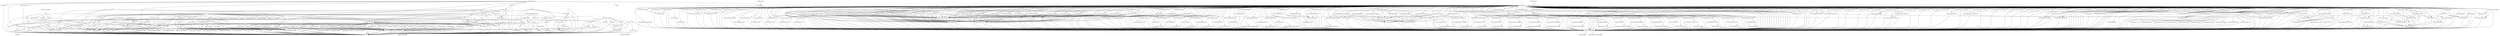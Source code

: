 digraph depends {
    node [shape=plaintext]
"alsa-utils-alsamixer" -> "libasound2";
"alsa-utils-alsamixer" -> "libc6";
"alsa-utils-alsamixer" -> "libformw5";
"alsa-utils-alsamixer" -> "libmenuw5";
"alsa-utils-alsamixer" -> "libncursesw5";
"alsa-utils-alsamixer" -> "libpanelw5";
"alsa-utils-alsamixer" -> "libtinfo5";
"angstrom-feed-configs" -> "opkg" [style=dotted];
"angstrom-packagegroup-boot" -> "angstrom-version";
"angstrom-packagegroup-boot" -> "packagegroup-boot";
"avahi-daemon" -> "base-files";
"avahi-daemon" -> "base-passwd";
"avahi-daemon" -> "libavahi-common3";
"avahi-daemon" -> "libavahi-core7";
"avahi-daemon" -> "libc6";
"avahi-daemon" -> "libcap2";
"avahi-daemon" -> "libdaemon0";
"avahi-daemon" -> "libdbus-1-3";
"avahi-daemon" -> "libexpat1";
"avahi-daemon" -> "libnss-mdns" [style=dotted];
"avahi-daemon" -> "shadow";
"avahi-utils" -> "libavahi-client3";
"avahi-utils" -> "libavahi-common3";
"avahi-utils" -> "libc6";
"bluez5" -> "libc6";
"bluez5" -> "libdbus-1-3";
"bluez5" -> "libglib-2.0-0";
"bluez5" -> "libreadline6";
"bluez5" -> "libudev1";
"busybox" -> "busybox-syslog" [style=dotted];
"busybox" -> "busybox-udhcpc" [style=dotted];
"busybox" -> "libc6";
"busybox" -> "update-alternatives-opkg";
"busybox-syslog" -> "update-alternatives-opkg";
"cpufreq-tweaks" -> "cpufrequtils";
"cpufrequtils" -> "libc6";
"dbus-1" -> "base-files";
"dbus-1" -> "base-passwd";
"dbus-1" -> "libc6";
"dbus-1" -> "libdbus-1-3";
"dbus-1" -> "libexpat1";
"dbus-1" -> "libsystemd0";
"dbus-1" -> "libx11-6";
"dbus-1" -> "shadow";
"e2fsprogs-e2fsck" -> "libblkid1";
"e2fsprogs-e2fsck" -> "libc6";
"e2fsprogs-e2fsck" -> "libcom-err2";
"e2fsprogs-e2fsck" -> "libe2p2";
"e2fsprogs-e2fsck" -> "libext2fs2";
"e2fsprogs-e2fsck" -> "libuuid1";
"fixmac" -> "ranpwd";
"htop" -> "libc6";
"htop" -> "libncursesw5";
"htop" -> "libtinfo5";
"htop" -> "ncurses-terminfo";
"iptables" -> "kernel-module-ip-tables" [style=dotted];
"iptables" -> "kernel-module-ipt-masquerade" [style=dotted];
"iptables" -> "kernel-module-iptable-filter" [style=dotted];
"iptables" -> "kernel-module-iptable-nat" [style=dotted];
"iptables" -> "kernel-module-nf-conntrack" [style=dotted];
"iptables" -> "kernel-module-nf-conntrack-ipv4" [style=dotted];
"iptables" -> "kernel-module-nf-defrag-ipv4" [style=dotted];
"iptables" -> "kernel-module-nf-nat" [style=dotted];
"iptables" -> "kernel-module-x-tables" [style=dotted];
"iptables" -> "libc6";
"iw" -> "libc6";
"iw" -> "libnl-3-200";
"iw" -> "libnl-3-genl";
"kbd" -> "libc6";
"kbd" -> "update-alternatives-opkg";
"kernel" -> "kernel-4.4.9-gba05e8fda2";
"kernel-4.4.9-gba05e8fda2" -> "kernel-devicetree";
"kernel-4.4.9-gba05e8fda2" -> "kernel-image-4.4.9-gba05e8fda2";
"kernel-module-8021q" -> "kernel-4.4.9-gba05e8fda2";
"kernel-module-ablk-helper" -> "kernel-4.4.9-gba05e8fda2";
"kernel-module-ablk-helper" -> "kernel-module-cryptd";
"kernel-module-act-csum" -> "kernel-4.4.9-gba05e8fda2";
"kernel-module-act-gact" -> "kernel-4.4.9-gba05e8fda2";
"kernel-module-act-mirred" -> "kernel-4.4.9-gba05e8fda2";
"kernel-module-act-nat" -> "kernel-4.4.9-gba05e8fda2";
"kernel-module-act-pedit" -> "kernel-4.4.9-gba05e8fda2";
"kernel-module-act-police" -> "kernel-4.4.9-gba05e8fda2";
"kernel-module-act-simple" -> "kernel-4.4.9-gba05e8fda2";
"kernel-module-act-skbedit" -> "kernel-4.4.9-gba05e8fda2";
"kernel-module-adv7180" -> "kernel-4.4.9-gba05e8fda2";
"kernel-module-adv7511" -> "kernel-4.4.9-gba05e8fda2";
"kernel-module-adxl34x" -> "kernel-4.4.9-gba05e8fda2";
"kernel-module-adxl34x-i2c" -> "kernel-4.4.9-gba05e8fda2";
"kernel-module-adxl34x-i2c" -> "kernel-module-adxl34x";
"kernel-module-adxl34x-spi" -> "kernel-4.4.9-gba05e8fda2";
"kernel-module-adxl34x-spi" -> "kernel-module-adxl34x";
"kernel-module-aes-arm" -> "kernel-4.4.9-gba05e8fda2";
"kernel-module-aes-arm-bs" -> "kernel-4.4.9-gba05e8fda2";
"kernel-module-aes-arm-bs" -> "kernel-module-ablk-helper";
"kernel-module-aes-arm-bs" -> "kernel-module-aes-arm";
"kernel-module-aes-arm-bs" -> "kernel-module-cryptd";
"kernel-module-aes-arm-ce" -> "kernel-4.4.9-gba05e8fda2";
"kernel-module-aes-arm-ce" -> "kernel-module-ablk-helper";
"kernel-module-aes-arm-ce" -> "kernel-module-cryptd";
"kernel-module-ah6" -> "kernel-4.4.9-gba05e8fda2";
"kernel-module-ah6" -> "kernel-module-xfrm-algo";
"kernel-module-ahci" -> "kernel-4.4.9-gba05e8fda2";
"kernel-module-ahci" -> "kernel-module-libahci";
"kernel-module-ahci" -> "kernel-module-libata";
"kernel-module-ahci-platform" -> "kernel-4.4.9-gba05e8fda2";
"kernel-module-ahci-platform" -> "kernel-module-libahci";
"kernel-module-ahci-platform" -> "kernel-module-libahci-platform";
"kernel-module-ahci-platform" -> "kernel-module-libata";
"kernel-module-am437x-vpfe" -> "kernel-4.4.9-gba05e8fda2";
"kernel-module-arc4" -> "kernel-4.4.9-gba05e8fda2";
"kernel-module-authenc" -> "kernel-4.4.9-gba05e8fda2";
"kernel-module-authencesn" -> "kernel-4.4.9-gba05e8fda2";
"kernel-module-authencesn" -> "kernel-module-authenc";
"kernel-module-axp20x-usb-power" -> "kernel-4.4.9-gba05e8fda2";
"kernel-module-bluetooth" -> "kernel-4.4.9-gba05e8fda2";
"kernel-module-brcmfmac" -> "kernel-4.4.9-gba05e8fda2";
"kernel-module-brcmfmac" -> "kernel-module-brcmutil";
"kernel-module-brcmfmac" -> "kernel-module-cfg80211";
"kernel-module-brcmutil" -> "kernel-4.4.9-gba05e8fda2";
"kernel-module-bridge" -> "kernel-4.4.9-gba05e8fda2";
"kernel-module-bridge" -> "kernel-module-llc";
"kernel-module-bridge" -> "kernel-module-stp";
"kernel-module-btmrvl" -> "kernel-4.4.9-gba05e8fda2";
"kernel-module-btmrvl" -> "kernel-module-bluetooth";
"kernel-module-btmrvl-sdio" -> "kernel-4.4.9-gba05e8fda2";
"kernel-module-btmrvl-sdio" -> "kernel-module-bluetooth";
"kernel-module-btmrvl-sdio" -> "kernel-module-btmrvl";
"kernel-module-c-can" -> "kernel-4.4.9-gba05e8fda2";
"kernel-module-c-can" -> "kernel-module-can-dev";
"kernel-module-c-can-platform" -> "kernel-4.4.9-gba05e8fda2";
"kernel-module-c-can-platform" -> "kernel-module-c-can";
"kernel-module-c-can-platform" -> "kernel-module-can-dev";
"kernel-module-cadence-quadspi" -> "kernel-4.4.9-gba05e8fda2";
"kernel-module-can" -> "kernel-4.4.9-gba05e8fda2";
"kernel-module-can-bcm" -> "kernel-4.4.9-gba05e8fda2";
"kernel-module-can-bcm" -> "kernel-module-can";
"kernel-module-can-dev" -> "kernel-4.4.9-gba05e8fda2";
"kernel-module-can-gw" -> "kernel-4.4.9-gba05e8fda2";
"kernel-module-can-gw" -> "kernel-module-can";
"kernel-module-can-raw" -> "kernel-4.4.9-gba05e8fda2";
"kernel-module-can-raw" -> "kernel-module-can";
"kernel-module-cbc" -> "kernel-4.4.9-gba05e8fda2";
"kernel-module-ccm" -> "kernel-4.4.9-gba05e8fda2";
"kernel-module-cfg80211" -> "kernel-4.4.9-gba05e8fda2";
"kernel-module-ci-hdrc" -> "kernel-4.4.9-gba05e8fda2";
"kernel-module-ci-hdrc-imx" -> "kernel-4.4.9-gba05e8fda2";
"kernel-module-ci-hdrc-imx" -> "kernel-module-ci-hdrc";
"kernel-module-ci-hdrc-imx" -> "kernel-module-usbmisc-imx";
"kernel-module-ci-hdrc-msm" -> "kernel-4.4.9-gba05e8fda2";
"kernel-module-ci-hdrc-msm" -> "kernel-module-ci-hdrc";
"kernel-module-ci-hdrc-pci" -> "kernel-4.4.9-gba05e8fda2";
"kernel-module-ci-hdrc-pci" -> "kernel-module-ci-hdrc";
"kernel-module-ci-hdrc-usb2" -> "kernel-4.4.9-gba05e8fda2";
"kernel-module-ci-hdrc-usb2" -> "kernel-module-ci-hdrc";
"kernel-module-ci-hdrc-zevio" -> "kernel-4.4.9-gba05e8fda2";
"kernel-module-ci-hdrc-zevio" -> "kernel-module-ci-hdrc";
"kernel-module-clk-max77802" -> "kernel-4.4.9-gba05e8fda2";
"kernel-module-clk-s2mps11" -> "kernel-4.4.9-gba05e8fda2";
"kernel-module-cls-basic" -> "kernel-4.4.9-gba05e8fda2";
"kernel-module-cls-flow" -> "kernel-4.4.9-gba05e8fda2";
"kernel-module-cls-fw" -> "kernel-4.4.9-gba05e8fda2";
"kernel-module-cls-route" -> "kernel-4.4.9-gba05e8fda2";
"kernel-module-cls-rsvp" -> "kernel-4.4.9-gba05e8fda2";
"kernel-module-cls-rsvp6" -> "kernel-4.4.9-gba05e8fda2";
"kernel-module-cls-tcindex" -> "kernel-4.4.9-gba05e8fda2";
"kernel-module-cls-u32" -> "kernel-4.4.9-gba05e8fda2";
"kernel-module-cmac" -> "kernel-4.4.9-gba05e8fda2";
"kernel-module-configfs" -> "kernel-4.4.9-gba05e8fda2";
"kernel-module-crc-ccitt" -> "kernel-4.4.9-gba05e8fda2";
"kernel-module-crc-itu-t" -> "kernel-4.4.9-gba05e8fda2";
"kernel-module-cros-ec-devs" -> "kernel-4.4.9-gba05e8fda2";
"kernel-module-cros-ec-i2c" -> "kernel-4.4.9-gba05e8fda2";
"kernel-module-cryptd" -> "kernel-4.4.9-gba05e8fda2";
"kernel-module-ctr" -> "kernel-4.4.9-gba05e8fda2";
"kernel-module-cyapatp" -> "kernel-4.4.9-gba05e8fda2";
"kernel-module-cyapatp" -> "kernel-module-crc-itu-t";
"kernel-module-davinci-wdt" -> "kernel-4.4.9-gba05e8fda2";
"kernel-module-des-generic" -> "kernel-4.4.9-gba05e8fda2";
"kernel-module-drbg" -> "kernel-4.4.9-gba05e8fda2";
"kernel-module-dwc2" -> "kernel-4.4.9-gba05e8fda2";
"kernel-module-dwc2" -> "kernel-module-udc-core";
"kernel-module-e1000" -> "kernel-4.4.9-gba05e8fda2";
"kernel-module-e1000e" -> "kernel-4.4.9-gba05e8fda2";
"kernel-module-ecb" -> "kernel-4.4.9-gba05e8fda2";
"kernel-module-echainiv" -> "kernel-4.4.9-gba05e8fda2";
"kernel-module-edt-ft5x06" -> "kernel-4.4.9-gba05e8fda2";
"kernel-module-em-cmp" -> "kernel-4.4.9-gba05e8fda2";
"kernel-module-em-meta" -> "kernel-4.4.9-gba05e8fda2";
"kernel-module-em-nbyte" -> "kernel-4.4.9-gba05e8fda2";
"kernel-module-em-text" -> "kernel-4.4.9-gba05e8fda2";
"kernel-module-em-u32" -> "kernel-4.4.9-gba05e8fda2";
"kernel-module-esp4" -> "kernel-4.4.9-gba05e8fda2";
"kernel-module-esp4" -> "kernel-module-xfrm-algo";
"kernel-module-esp6" -> "kernel-4.4.9-gba05e8fda2";
"kernel-module-esp6" -> "kernel-module-xfrm-algo";
"kernel-module-exynosdrm" -> "kernel-4.4.9-gba05e8fda2";
"kernel-module-g-acm-ms" -> "kernel-4.4.9-gba05e8fda2";
"kernel-module-g-acm-ms" -> "kernel-module-configfs";
"kernel-module-g-acm-ms" -> "kernel-module-libcomposite";
"kernel-module-g-acm-ms" -> "kernel-module-udc-core";
"kernel-module-g-acm-ms" -> "kernel-module-usb-f-mass-storage";
"kernel-module-g-audio" -> "kernel-4.4.9-gba05e8fda2";
"kernel-module-g-audio" -> "kernel-module-configfs";
"kernel-module-g-audio" -> "kernel-module-libcomposite";
"kernel-module-g-audio" -> "kernel-module-udc-core";
"kernel-module-g-cdc" -> "kernel-4.4.9-gba05e8fda2";
"kernel-module-g-cdc" -> "kernel-module-configfs";
"kernel-module-g-cdc" -> "kernel-module-libcomposite";
"kernel-module-g-cdc" -> "kernel-module-u-ether";
"kernel-module-g-cdc" -> "kernel-module-udc-core";
"kernel-module-g-dbgp" -> "kernel-4.4.9-gba05e8fda2";
"kernel-module-g-dbgp" -> "kernel-module-configfs";
"kernel-module-g-dbgp" -> "kernel-module-libcomposite";
"kernel-module-g-dbgp" -> "kernel-module-u-serial";
"kernel-module-g-dbgp" -> "kernel-module-udc-core";
"kernel-module-g-ether" -> "kernel-4.4.9-gba05e8fda2";
"kernel-module-g-ether" -> "kernel-module-configfs";
"kernel-module-g-ether" -> "kernel-module-libcomposite";
"kernel-module-g-ether" -> "kernel-module-u-ether";
"kernel-module-g-ether" -> "kernel-module-udc-core";
"kernel-module-g-ether" -> "kernel-module-usb-f-rndis";
"kernel-module-g-ffs" -> "kernel-4.4.9-gba05e8fda2";
"kernel-module-g-ffs" -> "kernel-module-configfs";
"kernel-module-g-ffs" -> "kernel-module-libcomposite";
"kernel-module-g-ffs" -> "kernel-module-u-ether";
"kernel-module-g-ffs" -> "kernel-module-udc-core";
"kernel-module-g-ffs" -> "kernel-module-usb-f-fs";
"kernel-module-g-ffs" -> "kernel-module-usb-f-rndis";
"kernel-module-g-hid" -> "kernel-4.4.9-gba05e8fda2";
"kernel-module-g-hid" -> "kernel-module-configfs";
"kernel-module-g-hid" -> "kernel-module-libcomposite";
"kernel-module-g-hid" -> "kernel-module-udc-core";
"kernel-module-g-mass-storage" -> "kernel-4.4.9-gba05e8fda2";
"kernel-module-g-mass-storage" -> "kernel-module-configfs";
"kernel-module-g-mass-storage" -> "kernel-module-libcomposite";
"kernel-module-g-mass-storage" -> "kernel-module-udc-core";
"kernel-module-g-mass-storage" -> "kernel-module-usb-f-mass-storage";
"kernel-module-g-midi" -> "kernel-4.4.9-gba05e8fda2";
"kernel-module-g-midi" -> "kernel-module-configfs";
"kernel-module-g-midi" -> "kernel-module-libcomposite";
"kernel-module-g-midi" -> "kernel-module-udc-core";
"kernel-module-g-multi" -> "kernel-4.4.9-gba05e8fda2";
"kernel-module-g-multi" -> "kernel-module-configfs";
"kernel-module-g-multi" -> "kernel-module-libcomposite";
"kernel-module-g-multi" -> "kernel-module-u-ether";
"kernel-module-g-multi" -> "kernel-module-udc-core";
"kernel-module-g-multi" -> "kernel-module-usb-f-mass-storage";
"kernel-module-g-multi" -> "kernel-module-usb-f-rndis";
"kernel-module-g-ncm" -> "kernel-4.4.9-gba05e8fda2";
"kernel-module-g-ncm" -> "kernel-module-configfs";
"kernel-module-g-ncm" -> "kernel-module-libcomposite";
"kernel-module-g-ncm" -> "kernel-module-u-ether";
"kernel-module-g-ncm" -> "kernel-module-udc-core";
"kernel-module-g-printer" -> "kernel-4.4.9-gba05e8fda2";
"kernel-module-g-printer" -> "kernel-module-configfs";
"kernel-module-g-printer" -> "kernel-module-libcomposite";
"kernel-module-g-printer" -> "kernel-module-udc-core";
"kernel-module-g-serial" -> "kernel-4.4.9-gba05e8fda2";
"kernel-module-g-serial" -> "kernel-module-configfs";
"kernel-module-g-serial" -> "kernel-module-libcomposite";
"kernel-module-g-serial" -> "kernel-module-udc-core";
"kernel-module-g-webcam" -> "kernel-4.4.9-gba05e8fda2";
"kernel-module-g-webcam" -> "kernel-module-configfs";
"kernel-module-g-webcam" -> "kernel-module-libcomposite";
"kernel-module-g-webcam" -> "kernel-module-udc-core";
"kernel-module-g-webcam" -> "kernel-module-usb-f-uvc";
"kernel-module-g-webcam" -> "kernel-module-videobuf2-vmalloc";
"kernel-module-g-zero" -> "kernel-4.4.9-gba05e8fda2";
"kernel-module-g-zero" -> "kernel-module-configfs";
"kernel-module-g-zero" -> "kernel-module-libcomposite";
"kernel-module-g-zero" -> "kernel-module-udc-core";
"kernel-module-gadgetfs" -> "kernel-4.4.9-gba05e8fda2";
"kernel-module-gadgetfs" -> "kernel-module-udc-core";
"kernel-module-gcm" -> "kernel-4.4.9-gba05e8fda2";
"kernel-module-gf128mul" -> "kernel-4.4.9-gba05e8fda2";
"kernel-module-ghash-arm-ce" -> "kernel-4.4.9-gba05e8fda2";
"kernel-module-ghash-arm-ce" -> "kernel-module-cryptd";
"kernel-module-ghash-generic" -> "kernel-4.4.9-gba05e8fda2";
"kernel-module-ghash-generic" -> "kernel-module-gf128mul";
"kernel-module-governor-simpleondemand" -> "kernel-4.4.9-gba05e8fda2";
"kernel-module-gpio-pca953x" -> "kernel-4.4.9-gba05e8fda2";
"kernel-module-gpio-pisosr" -> "kernel-4.4.9-gba05e8fda2";
"kernel-module-gpio-tpic2810" -> "kernel-4.4.9-gba05e8fda2";
"kernel-module-gspca-main" -> "kernel-4.4.9-gba05e8fda2";
"kernel-module-hmac" -> "kernel-4.4.9-gba05e8fda2";
"kernel-module-i2c-arb-gpio-challenge" -> "kernel-4.4.9-gba05e8fda2";
"kernel-module-i2c-cros-ec-tunnel" -> "kernel-4.4.9-gba05e8fda2";
"kernel-module-i2c-gpio" -> "kernel-4.4.9-gba05e8fda2";
"kernel-module-ip6-tunnel" -> "kernel-4.4.9-gba05e8fda2";
"kernel-module-ip6-tunnel" -> "kernel-module-tunnel6";
"kernel-module-ipcomp6" -> "kernel-4.4.9-gba05e8fda2";
"kernel-module-ipcomp6" -> "kernel-module-tunnel6";
"kernel-module-ipcomp6" -> "kernel-module-xfrm-algo";
"kernel-module-ipcomp6" -> "kernel-module-xfrm-ipcomp";
"kernel-module-ipcomp6" -> "kernel-module-xfrm6-tunnel";
"kernel-module-iwldvm" -> "kernel-4.4.9-gba05e8fda2";
"kernel-module-iwldvm" -> "kernel-module-cfg80211";
"kernel-module-iwldvm" -> "kernel-module-iwlwifi";
"kernel-module-iwldvm" -> "kernel-module-mac80211";
"kernel-module-iwlwifi" -> "kernel-4.4.9-gba05e8fda2";
"kernel-module-iwlwifi" -> "kernel-module-cfg80211";
"kernel-module-jitterentropy-rng" -> "kernel-4.4.9-gba05e8fda2";
"kernel-module-keystone-dsp-mem" -> "kernel-4.4.9-gba05e8fda2";
"kernel-module-keystone-remoteproc" -> "kernel-4.4.9-gba05e8fda2";
"kernel-module-keystone-remoteproc" -> "kernel-module-remoteproc";
"kernel-module-keystone-remoteproc" -> "kernel-module-uio";
"kernel-module-keystone-remoteproc" -> "kernel-module-virtio";
"kernel-module-keystone-remoteproc" -> "kernel-module-virtio-ring";
"kernel-module-lcd" -> "kernel-4.4.9-gba05e8fda2";
"kernel-module-libahci" -> "kernel-4.4.9-gba05e8fda2";
"kernel-module-libahci" -> "kernel-module-libata";
"kernel-module-libahci-platform" -> "kernel-4.4.9-gba05e8fda2";
"kernel-module-libahci-platform" -> "kernel-module-libahci";
"kernel-module-libahci-platform" -> "kernel-module-libata";
"kernel-module-libata" -> "kernel-4.4.9-gba05e8fda2";
"kernel-module-libcomposite" -> "kernel-4.4.9-gba05e8fda2";
"kernel-module-libcomposite" -> "kernel-module-configfs";
"kernel-module-libcomposite" -> "kernel-module-udc-core";
"kernel-module-libcrc32c" -> "kernel-4.4.9-gba05e8fda2";
"kernel-module-llc" -> "kernel-4.4.9-gba05e8fda2";
"kernel-module-mac80211" -> "kernel-4.4.9-gba05e8fda2";
"kernel-module-mac80211" -> "kernel-module-cfg80211";
"kernel-module-max14577" -> "kernel-4.4.9-gba05e8fda2";
"kernel-module-max14577-charger" -> "kernel-4.4.9-gba05e8fda2";
"kernel-module-max17040-battery" -> "kernel-4.4.9-gba05e8fda2";
"kernel-module-max17042-battery" -> "kernel-4.4.9-gba05e8fda2";
"kernel-module-max77693" -> "kernel-4.4.9-gba05e8fda2";
"kernel-module-max77693-charger" -> "kernel-4.4.9-gba05e8fda2";
"kernel-module-max77802" -> "kernel-4.4.9-gba05e8fda2";
"kernel-module-mcp251x" -> "kernel-4.4.9-gba05e8fda2";
"kernel-module-mcp251x" -> "kernel-module-can-dev";
"kernel-module-md5" -> "kernel-4.4.9-gba05e8fda2";
"kernel-module-mip6" -> "kernel-4.4.9-gba05e8fda2";
"kernel-module-ml86v7667" -> "kernel-4.4.9-gba05e8fda2";
"kernel-module-mt9t11x" -> "kernel-4.4.9-gba05e8fda2";
"kernel-module-mtd-nandbiterrs" -> "kernel-4.4.9-gba05e8fda2";
"kernel-module-mtd-nandecctest" -> "kernel-4.4.9-gba05e8fda2";
"kernel-module-mtd-oobtest" -> "kernel-4.4.9-gba05e8fda2";
"kernel-module-mtd-pagetest" -> "kernel-4.4.9-gba05e8fda2";
"kernel-module-mtd-readtest" -> "kernel-4.4.9-gba05e8fda2";
"kernel-module-mtd-speedtest" -> "kernel-4.4.9-gba05e8fda2";
"kernel-module-mtd-stresstest" -> "kernel-4.4.9-gba05e8fda2";
"kernel-module-mtd-subpagetest" -> "kernel-4.4.9-gba05e8fda2";
"kernel-module-mtd-torturetest" -> "kernel-4.4.9-gba05e8fda2";
"kernel-module-mwifiex" -> "kernel-4.4.9-gba05e8fda2";
"kernel-module-mwifiex" -> "kernel-module-cfg80211";
"kernel-module-mwifiex-sdio" -> "kernel-4.4.9-gba05e8fda2";
"kernel-module-mwifiex-sdio" -> "kernel-module-cfg80211";
"kernel-module-mwifiex-sdio" -> "kernel-module-mwifiex";
"kernel-module-nouveau" -> "kernel-4.4.9-gba05e8fda2";
"kernel-module-nouveau" -> "kernel-module-ttm";
"kernel-module-ntc-thermistor" -> "kernel-4.4.9-gba05e8fda2";
"kernel-module-nxp-ptn3460" -> "kernel-4.4.9-gba05e8fda2";
"kernel-module-omap-aes-driver" -> "kernel-4.4.9-gba05e8fda2";
"kernel-module-omap-des" -> "kernel-4.4.9-gba05e8fda2";
"kernel-module-omap-remoteproc" -> "kernel-4.4.9-gba05e8fda2";
"kernel-module-omap-remoteproc" -> "kernel-module-remoteproc";
"kernel-module-omap-remoteproc" -> "kernel-module-virtio";
"kernel-module-omap-remoteproc" -> "kernel-module-virtio-ring";
"kernel-module-omap-rng" -> "kernel-4.4.9-gba05e8fda2";
"kernel-module-omap-rng" -> "kernel-module-rng-core";
"kernel-module-omap-sham" -> "kernel-4.4.9-gba05e8fda2";
"kernel-module-omap3-rom-rng" -> "kernel-4.4.9-gba05e8fda2";
"kernel-module-omap3-rom-rng" -> "kernel-module-rng-core";
"kernel-module-ov1063x" -> "kernel-4.4.9-gba05e8fda2";
"kernel-module-ov2659" -> "kernel-4.4.9-gba05e8fda2";
"kernel-module-ov490" -> "kernel-4.4.9-gba05e8fda2";
"kernel-module-p8022" -> "kernel-4.4.9-gba05e8fda2";
"kernel-module-p8022" -> "kernel-module-llc";
"kernel-module-panel-samsung-s6e8aa0" -> "kernel-4.4.9-gba05e8fda2";
"kernel-module-parade-ps8622" -> "kernel-4.4.9-gba05e8fda2";
"kernel-module-phy-exynos-usb2" -> "kernel-4.4.9-gba05e8fda2";
"kernel-module-platform-lcd" -> "kernel-4.4.9-gba05e8fda2";
"kernel-module-platform-lcd" -> "kernel-module-lcd";
"kernel-module-pru-rproc" -> "kernel-4.4.9-gba05e8fda2";
"kernel-module-pru-rproc" -> "kernel-module-pruss";
"kernel-module-pru-rproc" -> "kernel-module-remoteproc";
"kernel-module-pru-rproc" -> "kernel-module-virtio";
"kernel-module-pru-rproc" -> "kernel-module-virtio-ring";
"kernel-module-pruss" -> "kernel-4.4.9-gba05e8fda2";
"kernel-module-pruss" -> "kernel-module-remoteproc";
"kernel-module-pruss" -> "kernel-module-virtio";
"kernel-module-pruss" -> "kernel-module-virtio-ring";
"kernel-module-pruss-intc" -> "kernel-4.4.9-gba05e8fda2";
"kernel-module-psnap" -> "kernel-4.4.9-gba05e8fda2";
"kernel-module-psnap" -> "kernel-module-llc";
"kernel-module-pwm-regulator" -> "kernel-4.4.9-gba05e8fda2";
"kernel-module-pwm-tiecap" -> "kernel-4.4.9-gba05e8fda2";
"kernel-module-pwm-tiehrpwm" -> "kernel-4.4.9-gba05e8fda2";
"kernel-module-qt1070" -> "kernel-4.4.9-gba05e8fda2";
"kernel-module-r8152" -> "kernel-4.4.9-gba05e8fda2";
"kernel-module-r8a66597-hcd" -> "kernel-4.4.9-gba05e8fda2";
"kernel-module-remoteproc" -> "kernel-4.4.9-gba05e8fda2";
"kernel-module-remoteproc" -> "kernel-module-virtio";
"kernel-module-remoteproc" -> "kernel-module-virtio-ring";
"kernel-module-rng-core" -> "kernel-4.4.9-gba05e8fda2";
"kernel-module-rpmsg-proto" -> "kernel-4.4.9-gba05e8fda2";
"kernel-module-rpmsg-proto" -> "kernel-module-remoteproc";
"kernel-module-rpmsg-proto" -> "kernel-module-virtio";
"kernel-module-rpmsg-proto" -> "kernel-module-virtio-ring";
"kernel-module-rpmsg-proto" -> "kernel-module-virtio-rpmsg-bus";
"kernel-module-rpmsg-pru" -> "kernel-4.4.9-gba05e8fda2";
"kernel-module-rpmsg-pru" -> "kernel-module-virtio";
"kernel-module-rpmsg-pru" -> "kernel-module-virtio-ring";
"kernel-module-rpmsg-pru" -> "kernel-module-virtio-rpmsg-bus";
"kernel-module-rpmsg-rpc" -> "kernel-4.4.9-gba05e8fda2";
"kernel-module-rpmsg-rpc" -> "kernel-module-remoteproc";
"kernel-module-rpmsg-rpc" -> "kernel-module-virtio";
"kernel-module-rpmsg-rpc" -> "kernel-module-virtio-ring";
"kernel-module-rpmsg-rpc" -> "kernel-module-virtio-rpmsg-bus";
"kernel-module-rt2800lib" -> "kernel-4.4.9-gba05e8fda2";
"kernel-module-rt2800lib" -> "kernel-module-cfg80211";
"kernel-module-rt2800lib" -> "kernel-module-crc-ccitt";
"kernel-module-rt2800lib" -> "kernel-module-mac80211";
"kernel-module-rt2800lib" -> "kernel-module-rt2x00lib";
"kernel-module-rt2800usb" -> "kernel-4.4.9-gba05e8fda2";
"kernel-module-rt2800usb" -> "kernel-module-cfg80211";
"kernel-module-rt2800usb" -> "kernel-module-crc-ccitt";
"kernel-module-rt2800usb" -> "kernel-module-mac80211";
"kernel-module-rt2800usb" -> "kernel-module-rt2800lib";
"kernel-module-rt2800usb" -> "kernel-module-rt2x00lib";
"kernel-module-rt2800usb" -> "kernel-module-rt2x00usb";
"kernel-module-rt2x00lib" -> "kernel-4.4.9-gba05e8fda2";
"kernel-module-rt2x00lib" -> "kernel-module-cfg80211";
"kernel-module-rt2x00lib" -> "kernel-module-mac80211";
"kernel-module-rt2x00usb" -> "kernel-4.4.9-gba05e8fda2";
"kernel-module-rt2x00usb" -> "kernel-module-cfg80211";
"kernel-module-rt2x00usb" -> "kernel-module-mac80211";
"kernel-module-rt2x00usb" -> "kernel-module-rt2x00lib";
"kernel-module-rtc-hym8563" -> "kernel-4.4.9-gba05e8fda2";
"kernel-module-rtc-max77802" -> "kernel-4.4.9-gba05e8fda2";
"kernel-module-rtc-rk808" -> "kernel-4.4.9-gba05e8fda2";
"kernel-module-rtc-rs5c372" -> "kernel-4.4.9-gba05e8fda2";
"kernel-module-rtc-rx8581" -> "kernel-4.4.9-gba05e8fda2";
"kernel-module-rtc-s35390a" -> "kernel-4.4.9-gba05e8fda2";
"kernel-module-rtc-s5m" -> "kernel-4.4.9-gba05e8fda2";
"kernel-module-sata-mv" -> "kernel-4.4.9-gba05e8fda2";
"kernel-module-sata-mv" -> "kernel-module-libata";
"kernel-module-sch-cbq" -> "kernel-4.4.9-gba05e8fda2";
"kernel-module-sch-choke" -> "kernel-4.4.9-gba05e8fda2";
"kernel-module-sch-codel" -> "kernel-4.4.9-gba05e8fda2";
"kernel-module-sch-drr" -> "kernel-4.4.9-gba05e8fda2";
"kernel-module-sch-dsmark" -> "kernel-4.4.9-gba05e8fda2";
"kernel-module-sch-fq-codel" -> "kernel-4.4.9-gba05e8fda2";
"kernel-module-sch-gred" -> "kernel-4.4.9-gba05e8fda2";
"kernel-module-sch-hfsc" -> "kernel-4.4.9-gba05e8fda2";
"kernel-module-sch-htb" -> "kernel-4.4.9-gba05e8fda2";
"kernel-module-sch-ingress" -> "kernel-4.4.9-gba05e8fda2";
"kernel-module-sch-mqprio" -> "kernel-4.4.9-gba05e8fda2";
"kernel-module-sch-multiq" -> "kernel-4.4.9-gba05e8fda2";
"kernel-module-sch-netem" -> "kernel-4.4.9-gba05e8fda2";
"kernel-module-sch-prio" -> "kernel-4.4.9-gba05e8fda2";
"kernel-module-sch-qfq" -> "kernel-4.4.9-gba05e8fda2";
"kernel-module-sch-red" -> "kernel-4.4.9-gba05e8fda2";
"kernel-module-sch-sfb" -> "kernel-4.4.9-gba05e8fda2";
"kernel-module-sch-sfq" -> "kernel-4.4.9-gba05e8fda2";
"kernel-module-sch-tbf" -> "kernel-4.4.9-gba05e8fda2";
"kernel-module-sch-teql" -> "kernel-4.4.9-gba05e8fda2";
"kernel-module-sctp" -> "kernel-4.4.9-gba05e8fda2";
"kernel-module-sctp" -> "kernel-module-libcrc32c";
"kernel-module-seqiv" -> "kernel-4.4.9-gba05e8fda2";
"kernel-module-sha1-arm" -> "kernel-4.4.9-gba05e8fda2";
"kernel-module-sha1-arm-ce" -> "kernel-4.4.9-gba05e8fda2";
"kernel-module-sha1-arm-ce" -> "kernel-module-sha1-arm";
"kernel-module-sha1-arm-neon" -> "kernel-4.4.9-gba05e8fda2";
"kernel-module-sha1-arm-neon" -> "kernel-module-sha1-arm";
"kernel-module-sha1-generic" -> "kernel-4.4.9-gba05e8fda2";
"kernel-module-sha2-arm-ce" -> "kernel-4.4.9-gba05e8fda2";
"kernel-module-sha2-arm-ce" -> "kernel-module-sha256-arm";
"kernel-module-sha256-arm" -> "kernel-4.4.9-gba05e8fda2";
"kernel-module-sha256-generic" -> "kernel-4.4.9-gba05e8fda2";
"kernel-module-sha512-arm" -> "kernel-4.4.9-gba05e8fda2";
"kernel-module-sha512-generic" -> "kernel-4.4.9-gba05e8fda2";
"kernel-module-skge" -> "kernel-4.4.9-gba05e8fda2";
"kernel-module-snd-hwdep" -> "kernel-4.4.9-gba05e8fda2";
"kernel-module-snd-rawmidi" -> "kernel-4.4.9-gba05e8fda2";
"kernel-module-snd-soc-ak4642" -> "kernel-4.4.9-gba05e8fda2";
"kernel-module-snd-soc-evm" -> "kernel-4.4.9-gba05e8fda2";
"kernel-module-snd-soc-omap-hdmi-audio" -> "kernel-4.4.9-gba05e8fda2";
"kernel-module-snd-soc-simple-card" -> "kernel-4.4.9-gba05e8fda2";
"kernel-module-snd-soc-tlv320aic23" -> "kernel-4.4.9-gba05e8fda2";
"kernel-module-snd-soc-tlv320aic23-i2c" -> "kernel-4.4.9-gba05e8fda2";
"kernel-module-snd-soc-tlv320aic23-i2c" -> "kernel-module-snd-soc-tlv320aic23";
"kernel-module-snd-soc-tlv320aic31xx" -> "kernel-4.4.9-gba05e8fda2";
"kernel-module-snd-soc-tlv320aic3x" -> "kernel-4.4.9-gba05e8fda2";
"kernel-module-snd-soc-wm8753" -> "kernel-4.4.9-gba05e8fda2";
"kernel-module-snd-soc-wm8903" -> "kernel-4.4.9-gba05e8fda2";
"kernel-module-snd-soc-wm8978" -> "kernel-4.4.9-gba05e8fda2";
"kernel-module-snd-usb-audio" -> "kernel-4.4.9-gba05e8fda2";
"kernel-module-snd-usb-audio" -> "kernel-module-snd-hwdep";
"kernel-module-snd-usb-audio" -> "kernel-module-snd-rawmidi";
"kernel-module-snd-usb-audio" -> "kernel-module-snd-usbmidi-lib";
"kernel-module-snd-usbmidi-lib" -> "kernel-4.4.9-gba05e8fda2";
"kernel-module-snd-usbmidi-lib" -> "kernel-module-snd-rawmidi";
"kernel-module-soc-camera" -> "kernel-4.4.9-gba05e8fda2";
"kernel-module-soc-camera" -> "kernel-module-soc-mediabus";
"kernel-module-soc-camera" -> "kernel-module-videobuf-core";
"kernel-module-soc-camera-platform" -> "kernel-4.4.9-gba05e8fda2";
"kernel-module-soc-camera-platform" -> "kernel-module-soc-camera";
"kernel-module-soc-camera-platform" -> "kernel-module-soc-mediabus";
"kernel-module-soc-camera-platform" -> "kernel-module-videobuf-core";
"kernel-module-soc-mediabus" -> "kernel-4.4.9-gba05e8fda2";
"kernel-module-spi-rockchip" -> "kernel-4.4.9-gba05e8fda2";
"kernel-module-st1232" -> "kernel-4.4.9-gba05e8fda2";
"kernel-module-stp" -> "kernel-4.4.9-gba05e8fda2";
"kernel-module-stp" -> "kernel-module-llc";
"kernel-module-tg3" -> "kernel-4.4.9-gba05e8fda2";
"kernel-module-ti-cal" -> "kernel-4.4.9-gba05e8fda2";
"kernel-module-ti-emif-sram" -> "kernel-4.4.9-gba05e8fda2";
"kernel-module-ti-sc" -> "kernel-4.4.9-gba05e8fda2";
"kernel-module-ti-vip" -> "kernel-4.4.9-gba05e8fda2";
"kernel-module-ti-vip" -> "kernel-module-ti-sc";
"kernel-module-ti-vip" -> "kernel-module-ti-vpdma";
"kernel-module-ti-vpdma" -> "kernel-4.4.9-gba05e8fda2";
"kernel-module-ti-vpe" -> "kernel-4.4.9-gba05e8fda2";
"kernel-module-ti-vpe" -> "kernel-module-ti-sc";
"kernel-module-ti-vpe" -> "kernel-module-ti-vpdma";
"kernel-module-ts-bm" -> "kernel-4.4.9-gba05e8fda2";
"kernel-module-ts-fsm" -> "kernel-4.4.9-gba05e8fda2";
"kernel-module-ts-kmp" -> "kernel-4.4.9-gba05e8fda2";
"kernel-module-ttm" -> "kernel-4.4.9-gba05e8fda2";
"kernel-module-tunnel6" -> "kernel-4.4.9-gba05e8fda2";
"kernel-module-u-ether" -> "kernel-4.4.9-gba05e8fda2";
"kernel-module-u-serial" -> "kernel-4.4.9-gba05e8fda2";
"kernel-module-udc-core" -> "kernel-4.4.9-gba05e8fda2";
"kernel-module-uio" -> "kernel-4.4.9-gba05e8fda2";
"kernel-module-usb-f-acm" -> "kernel-4.4.9-gba05e8fda2";
"kernel-module-usb-f-acm" -> "kernel-module-configfs";
"kernel-module-usb-f-acm" -> "kernel-module-libcomposite";
"kernel-module-usb-f-acm" -> "kernel-module-u-serial";
"kernel-module-usb-f-acm" -> "kernel-module-udc-core";
"kernel-module-usb-f-ecm" -> "kernel-4.4.9-gba05e8fda2";
"kernel-module-usb-f-ecm" -> "kernel-module-configfs";
"kernel-module-usb-f-ecm" -> "kernel-module-libcomposite";
"kernel-module-usb-f-ecm" -> "kernel-module-u-ether";
"kernel-module-usb-f-ecm" -> "kernel-module-udc-core";
"kernel-module-usb-f-ecm-subset" -> "kernel-4.4.9-gba05e8fda2";
"kernel-module-usb-f-ecm-subset" -> "kernel-module-configfs";
"kernel-module-usb-f-ecm-subset" -> "kernel-module-libcomposite";
"kernel-module-usb-f-ecm-subset" -> "kernel-module-u-ether";
"kernel-module-usb-f-ecm-subset" -> "kernel-module-udc-core";
"kernel-module-usb-f-fs" -> "kernel-4.4.9-gba05e8fda2";
"kernel-module-usb-f-fs" -> "kernel-module-configfs";
"kernel-module-usb-f-fs" -> "kernel-module-libcomposite";
"kernel-module-usb-f-fs" -> "kernel-module-udc-core";
"kernel-module-usb-f-hid" -> "kernel-4.4.9-gba05e8fda2";
"kernel-module-usb-f-hid" -> "kernel-module-configfs";
"kernel-module-usb-f-hid" -> "kernel-module-libcomposite";
"kernel-module-usb-f-hid" -> "kernel-module-udc-core";
"kernel-module-usb-f-mass-storage" -> "kernel-4.4.9-gba05e8fda2";
"kernel-module-usb-f-mass-storage" -> "kernel-module-configfs";
"kernel-module-usb-f-mass-storage" -> "kernel-module-libcomposite";
"kernel-module-usb-f-mass-storage" -> "kernel-module-udc-core";
"kernel-module-usb-f-midi" -> "kernel-4.4.9-gba05e8fda2";
"kernel-module-usb-f-midi" -> "kernel-module-configfs";
"kernel-module-usb-f-midi" -> "kernel-module-libcomposite";
"kernel-module-usb-f-midi" -> "kernel-module-snd-rawmidi";
"kernel-module-usb-f-midi" -> "kernel-module-udc-core";
"kernel-module-usb-f-ncm" -> "kernel-4.4.9-gba05e8fda2";
"kernel-module-usb-f-ncm" -> "kernel-module-configfs";
"kernel-module-usb-f-ncm" -> "kernel-module-libcomposite";
"kernel-module-usb-f-ncm" -> "kernel-module-u-ether";
"kernel-module-usb-f-ncm" -> "kernel-module-udc-core";
"kernel-module-usb-f-obex" -> "kernel-4.4.9-gba05e8fda2";
"kernel-module-usb-f-obex" -> "kernel-module-configfs";
"kernel-module-usb-f-obex" -> "kernel-module-libcomposite";
"kernel-module-usb-f-obex" -> "kernel-module-u-serial";
"kernel-module-usb-f-obex" -> "kernel-module-udc-core";
"kernel-module-usb-f-printer" -> "kernel-4.4.9-gba05e8fda2";
"kernel-module-usb-f-printer" -> "kernel-module-configfs";
"kernel-module-usb-f-printer" -> "kernel-module-libcomposite";
"kernel-module-usb-f-printer" -> "kernel-module-udc-core";
"kernel-module-usb-f-rndis" -> "kernel-4.4.9-gba05e8fda2";
"kernel-module-usb-f-rndis" -> "kernel-module-configfs";
"kernel-module-usb-f-rndis" -> "kernel-module-libcomposite";
"kernel-module-usb-f-rndis" -> "kernel-module-u-ether";
"kernel-module-usb-f-rndis" -> "kernel-module-udc-core";
"kernel-module-usb-f-serial" -> "kernel-4.4.9-gba05e8fda2";
"kernel-module-usb-f-serial" -> "kernel-module-configfs";
"kernel-module-usb-f-serial" -> "kernel-module-libcomposite";
"kernel-module-usb-f-serial" -> "kernel-module-u-serial";
"kernel-module-usb-f-serial" -> "kernel-module-udc-core";
"kernel-module-usb-f-ss-lb" -> "kernel-4.4.9-gba05e8fda2";
"kernel-module-usb-f-ss-lb" -> "kernel-module-configfs";
"kernel-module-usb-f-ss-lb" -> "kernel-module-libcomposite";
"kernel-module-usb-f-ss-lb" -> "kernel-module-udc-core";
"kernel-module-usb-f-uac2" -> "kernel-4.4.9-gba05e8fda2";
"kernel-module-usb-f-uac2" -> "kernel-module-configfs";
"kernel-module-usb-f-uac2" -> "kernel-module-libcomposite";
"kernel-module-usb-f-uac2" -> "kernel-module-udc-core";
"kernel-module-usb-f-uvc" -> "kernel-4.4.9-gba05e8fda2";
"kernel-module-usb-f-uvc" -> "kernel-module-configfs";
"kernel-module-usb-f-uvc" -> "kernel-module-libcomposite";
"kernel-module-usb-f-uvc" -> "kernel-module-udc-core";
"kernel-module-usb-f-uvc" -> "kernel-module-videobuf2-vmalloc";
"kernel-module-usbmisc-imx" -> "kernel-4.4.9-gba05e8fda2";
"kernel-module-uvcvideo" -> "kernel-4.4.9-gba05e8fda2";
"kernel-module-uvcvideo" -> "kernel-module-videobuf2-vmalloc";
"kernel-module-videobuf-core" -> "kernel-4.4.9-gba05e8fda2";
"kernel-module-videobuf2-vmalloc" -> "kernel-4.4.9-gba05e8fda2";
"kernel-module-virtio" -> "kernel-4.4.9-gba05e8fda2";
"kernel-module-virtio-ring" -> "kernel-4.4.9-gba05e8fda2";
"kernel-module-virtio-rpmsg-bus" -> "kernel-4.4.9-gba05e8fda2";
"kernel-module-virtio-rpmsg-bus" -> "kernel-module-virtio";
"kernel-module-virtio-rpmsg-bus" -> "kernel-module-virtio-ring";
"kernel-module-wkup-m3-ipc" -> "kernel-4.4.9-gba05e8fda2";
"kernel-module-wkup-m3-ipc" -> "kernel-module-remoteproc";
"kernel-module-wkup-m3-ipc" -> "kernel-module-virtio";
"kernel-module-wkup-m3-ipc" -> "kernel-module-virtio-ring";
"kernel-module-wkup-m3-rproc" -> "kernel-4.4.9-gba05e8fda2";
"kernel-module-wkup-m3-rproc" -> "kernel-module-remoteproc";
"kernel-module-wkup-m3-rproc" -> "kernel-module-virtio";
"kernel-module-wkup-m3-rproc" -> "kernel-module-virtio-ring";
"kernel-module-xfrm-algo" -> "kernel-4.4.9-gba05e8fda2";
"kernel-module-xfrm-ipcomp" -> "kernel-4.4.9-gba05e8fda2";
"kernel-module-xfrm-ipcomp" -> "kernel-module-xfrm-algo";
"kernel-module-xfrm6-tunnel" -> "kernel-4.4.9-gba05e8fda2";
"kernel-module-xfrm6-tunnel" -> "kernel-module-tunnel6";
"kernel-modules" -> "kernel-module-8021q";
"kernel-modules" -> "kernel-module-ablk-helper";
"kernel-modules" -> "kernel-module-act-csum";
"kernel-modules" -> "kernel-module-act-gact";
"kernel-modules" -> "kernel-module-act-mirred";
"kernel-modules" -> "kernel-module-act-nat";
"kernel-modules" -> "kernel-module-act-pedit";
"kernel-modules" -> "kernel-module-act-police";
"kernel-modules" -> "kernel-module-act-simple";
"kernel-modules" -> "kernel-module-act-skbedit";
"kernel-modules" -> "kernel-module-adv7180";
"kernel-modules" -> "kernel-module-adv7511";
"kernel-modules" -> "kernel-module-adxl34x";
"kernel-modules" -> "kernel-module-adxl34x-i2c";
"kernel-modules" -> "kernel-module-adxl34x-spi";
"kernel-modules" -> "kernel-module-aes-arm";
"kernel-modules" -> "kernel-module-aes-arm-bs";
"kernel-modules" -> "kernel-module-aes-arm-ce";
"kernel-modules" -> "kernel-module-ah6";
"kernel-modules" -> "kernel-module-ahci";
"kernel-modules" -> "kernel-module-ahci-platform";
"kernel-modules" -> "kernel-module-am437x-vpfe";
"kernel-modules" -> "kernel-module-arc4";
"kernel-modules" -> "kernel-module-authenc";
"kernel-modules" -> "kernel-module-authencesn";
"kernel-modules" -> "kernel-module-axp20x-usb-power";
"kernel-modules" -> "kernel-module-bluetooth";
"kernel-modules" -> "kernel-module-brcmfmac";
"kernel-modules" -> "kernel-module-brcmutil";
"kernel-modules" -> "kernel-module-bridge";
"kernel-modules" -> "kernel-module-btmrvl";
"kernel-modules" -> "kernel-module-btmrvl-sdio";
"kernel-modules" -> "kernel-module-c-can";
"kernel-modules" -> "kernel-module-c-can-platform";
"kernel-modules" -> "kernel-module-cadence-quadspi";
"kernel-modules" -> "kernel-module-can";
"kernel-modules" -> "kernel-module-can-bcm";
"kernel-modules" -> "kernel-module-can-dev";
"kernel-modules" -> "kernel-module-can-gw";
"kernel-modules" -> "kernel-module-can-raw";
"kernel-modules" -> "kernel-module-cbc";
"kernel-modules" -> "kernel-module-ccm";
"kernel-modules" -> "kernel-module-cfg80211";
"kernel-modules" -> "kernel-module-ci-hdrc";
"kernel-modules" -> "kernel-module-ci-hdrc-imx";
"kernel-modules" -> "kernel-module-ci-hdrc-msm";
"kernel-modules" -> "kernel-module-ci-hdrc-pci";
"kernel-modules" -> "kernel-module-ci-hdrc-usb2";
"kernel-modules" -> "kernel-module-ci-hdrc-zevio";
"kernel-modules" -> "kernel-module-clk-max77802";
"kernel-modules" -> "kernel-module-clk-s2mps11";
"kernel-modules" -> "kernel-module-cls-basic";
"kernel-modules" -> "kernel-module-cls-flow";
"kernel-modules" -> "kernel-module-cls-fw";
"kernel-modules" -> "kernel-module-cls-route";
"kernel-modules" -> "kernel-module-cls-rsvp";
"kernel-modules" -> "kernel-module-cls-rsvp6";
"kernel-modules" -> "kernel-module-cls-tcindex";
"kernel-modules" -> "kernel-module-cls-u32";
"kernel-modules" -> "kernel-module-cmac";
"kernel-modules" -> "kernel-module-configfs";
"kernel-modules" -> "kernel-module-crc-ccitt";
"kernel-modules" -> "kernel-module-crc-itu-t";
"kernel-modules" -> "kernel-module-cros-ec-devs";
"kernel-modules" -> "kernel-module-cros-ec-i2c";
"kernel-modules" -> "kernel-module-cryptd";
"kernel-modules" -> "kernel-module-ctr";
"kernel-modules" -> "kernel-module-cyapatp";
"kernel-modules" -> "kernel-module-davinci-wdt";
"kernel-modules" -> "kernel-module-des-generic";
"kernel-modules" -> "kernel-module-drbg";
"kernel-modules" -> "kernel-module-dwc2";
"kernel-modules" -> "kernel-module-e1000";
"kernel-modules" -> "kernel-module-e1000e";
"kernel-modules" -> "kernel-module-ecb";
"kernel-modules" -> "kernel-module-echainiv";
"kernel-modules" -> "kernel-module-edt-ft5x06";
"kernel-modules" -> "kernel-module-em-cmp";
"kernel-modules" -> "kernel-module-em-meta";
"kernel-modules" -> "kernel-module-em-nbyte";
"kernel-modules" -> "kernel-module-em-text";
"kernel-modules" -> "kernel-module-em-u32";
"kernel-modules" -> "kernel-module-esp4";
"kernel-modules" -> "kernel-module-esp6";
"kernel-modules" -> "kernel-module-exynosdrm";
"kernel-modules" -> "kernel-module-g-acm-ms";
"kernel-modules" -> "kernel-module-g-audio";
"kernel-modules" -> "kernel-module-g-cdc";
"kernel-modules" -> "kernel-module-g-dbgp";
"kernel-modules" -> "kernel-module-g-ether";
"kernel-modules" -> "kernel-module-g-ffs";
"kernel-modules" -> "kernel-module-g-hid";
"kernel-modules" -> "kernel-module-g-mass-storage";
"kernel-modules" -> "kernel-module-g-midi";
"kernel-modules" -> "kernel-module-g-multi";
"kernel-modules" -> "kernel-module-g-ncm";
"kernel-modules" -> "kernel-module-g-printer";
"kernel-modules" -> "kernel-module-g-serial";
"kernel-modules" -> "kernel-module-g-webcam";
"kernel-modules" -> "kernel-module-g-zero";
"kernel-modules" -> "kernel-module-gadgetfs";
"kernel-modules" -> "kernel-module-gcm";
"kernel-modules" -> "kernel-module-gf128mul";
"kernel-modules" -> "kernel-module-ghash-arm-ce";
"kernel-modules" -> "kernel-module-ghash-generic";
"kernel-modules" -> "kernel-module-governor-simpleondemand";
"kernel-modules" -> "kernel-module-gpio-pca953x";
"kernel-modules" -> "kernel-module-gpio-pisosr";
"kernel-modules" -> "kernel-module-gpio-tpic2810";
"kernel-modules" -> "kernel-module-gspca-main";
"kernel-modules" -> "kernel-module-hmac";
"kernel-modules" -> "kernel-module-i2c-arb-gpio-challenge";
"kernel-modules" -> "kernel-module-i2c-cros-ec-tunnel";
"kernel-modules" -> "kernel-module-i2c-gpio";
"kernel-modules" -> "kernel-module-ip6-tunnel";
"kernel-modules" -> "kernel-module-ipcomp6";
"kernel-modules" -> "kernel-module-iwldvm";
"kernel-modules" -> "kernel-module-iwlwifi";
"kernel-modules" -> "kernel-module-jitterentropy-rng";
"kernel-modules" -> "kernel-module-keystone-dsp-mem";
"kernel-modules" -> "kernel-module-keystone-remoteproc";
"kernel-modules" -> "kernel-module-lcd";
"kernel-modules" -> "kernel-module-libahci";
"kernel-modules" -> "kernel-module-libahci-platform";
"kernel-modules" -> "kernel-module-libata";
"kernel-modules" -> "kernel-module-libcomposite";
"kernel-modules" -> "kernel-module-libcrc32c";
"kernel-modules" -> "kernel-module-llc";
"kernel-modules" -> "kernel-module-mac80211";
"kernel-modules" -> "kernel-module-max14577";
"kernel-modules" -> "kernel-module-max14577-charger";
"kernel-modules" -> "kernel-module-max17040-battery";
"kernel-modules" -> "kernel-module-max17042-battery";
"kernel-modules" -> "kernel-module-max77693";
"kernel-modules" -> "kernel-module-max77693-charger";
"kernel-modules" -> "kernel-module-max77802";
"kernel-modules" -> "kernel-module-mcp251x";
"kernel-modules" -> "kernel-module-md5";
"kernel-modules" -> "kernel-module-mip6";
"kernel-modules" -> "kernel-module-ml86v7667";
"kernel-modules" -> "kernel-module-mt9t11x";
"kernel-modules" -> "kernel-module-mtd-nandbiterrs";
"kernel-modules" -> "kernel-module-mtd-nandecctest";
"kernel-modules" -> "kernel-module-mtd-oobtest";
"kernel-modules" -> "kernel-module-mtd-pagetest";
"kernel-modules" -> "kernel-module-mtd-readtest";
"kernel-modules" -> "kernel-module-mtd-speedtest";
"kernel-modules" -> "kernel-module-mtd-stresstest";
"kernel-modules" -> "kernel-module-mtd-subpagetest";
"kernel-modules" -> "kernel-module-mtd-torturetest";
"kernel-modules" -> "kernel-module-mwifiex";
"kernel-modules" -> "kernel-module-mwifiex-sdio";
"kernel-modules" -> "kernel-module-nouveau";
"kernel-modules" -> "kernel-module-ntc-thermistor";
"kernel-modules" -> "kernel-module-nxp-ptn3460";
"kernel-modules" -> "kernel-module-omap-aes-driver";
"kernel-modules" -> "kernel-module-omap-des";
"kernel-modules" -> "kernel-module-omap-remoteproc";
"kernel-modules" -> "kernel-module-omap-rng";
"kernel-modules" -> "kernel-module-omap-sham";
"kernel-modules" -> "kernel-module-omap3-rom-rng";
"kernel-modules" -> "kernel-module-ov1063x";
"kernel-modules" -> "kernel-module-ov2659";
"kernel-modules" -> "kernel-module-ov490";
"kernel-modules" -> "kernel-module-p8022";
"kernel-modules" -> "kernel-module-panel-samsung-s6e8aa0";
"kernel-modules" -> "kernel-module-parade-ps8622";
"kernel-modules" -> "kernel-module-phy-exynos-usb2";
"kernel-modules" -> "kernel-module-platform-lcd";
"kernel-modules" -> "kernel-module-pru-rproc";
"kernel-modules" -> "kernel-module-pruss";
"kernel-modules" -> "kernel-module-pruss-intc";
"kernel-modules" -> "kernel-module-psnap";
"kernel-modules" -> "kernel-module-pwm-regulator";
"kernel-modules" -> "kernel-module-pwm-tiecap";
"kernel-modules" -> "kernel-module-pwm-tiehrpwm";
"kernel-modules" -> "kernel-module-qt1070";
"kernel-modules" -> "kernel-module-r8152";
"kernel-modules" -> "kernel-module-r8a66597-hcd";
"kernel-modules" -> "kernel-module-remoteproc";
"kernel-modules" -> "kernel-module-rng-core";
"kernel-modules" -> "kernel-module-rpmsg-proto";
"kernel-modules" -> "kernel-module-rpmsg-pru";
"kernel-modules" -> "kernel-module-rpmsg-rpc";
"kernel-modules" -> "kernel-module-rt2800lib";
"kernel-modules" -> "kernel-module-rt2800usb";
"kernel-modules" -> "kernel-module-rt2x00lib";
"kernel-modules" -> "kernel-module-rt2x00usb";
"kernel-modules" -> "kernel-module-rtc-hym8563";
"kernel-modules" -> "kernel-module-rtc-max77802";
"kernel-modules" -> "kernel-module-rtc-rk808";
"kernel-modules" -> "kernel-module-rtc-rs5c372";
"kernel-modules" -> "kernel-module-rtc-rx8581";
"kernel-modules" -> "kernel-module-rtc-s35390a";
"kernel-modules" -> "kernel-module-rtc-s5m";
"kernel-modules" -> "kernel-module-sata-mv";
"kernel-modules" -> "kernel-module-sch-cbq";
"kernel-modules" -> "kernel-module-sch-choke";
"kernel-modules" -> "kernel-module-sch-codel";
"kernel-modules" -> "kernel-module-sch-drr";
"kernel-modules" -> "kernel-module-sch-dsmark";
"kernel-modules" -> "kernel-module-sch-fq-codel";
"kernel-modules" -> "kernel-module-sch-gred";
"kernel-modules" -> "kernel-module-sch-hfsc";
"kernel-modules" -> "kernel-module-sch-htb";
"kernel-modules" -> "kernel-module-sch-ingress";
"kernel-modules" -> "kernel-module-sch-mqprio";
"kernel-modules" -> "kernel-module-sch-multiq";
"kernel-modules" -> "kernel-module-sch-netem";
"kernel-modules" -> "kernel-module-sch-prio";
"kernel-modules" -> "kernel-module-sch-qfq";
"kernel-modules" -> "kernel-module-sch-red";
"kernel-modules" -> "kernel-module-sch-sfb";
"kernel-modules" -> "kernel-module-sch-sfq";
"kernel-modules" -> "kernel-module-sch-tbf";
"kernel-modules" -> "kernel-module-sch-teql";
"kernel-modules" -> "kernel-module-sctp";
"kernel-modules" -> "kernel-module-seqiv";
"kernel-modules" -> "kernel-module-sha1-arm";
"kernel-modules" -> "kernel-module-sha1-arm-ce";
"kernel-modules" -> "kernel-module-sha1-arm-neon";
"kernel-modules" -> "kernel-module-sha1-generic";
"kernel-modules" -> "kernel-module-sha2-arm-ce";
"kernel-modules" -> "kernel-module-sha256-arm";
"kernel-modules" -> "kernel-module-sha256-generic";
"kernel-modules" -> "kernel-module-sha512-arm";
"kernel-modules" -> "kernel-module-sha512-generic";
"kernel-modules" -> "kernel-module-skge";
"kernel-modules" -> "kernel-module-snd-hwdep";
"kernel-modules" -> "kernel-module-snd-rawmidi";
"kernel-modules" -> "kernel-module-snd-soc-ak4642";
"kernel-modules" -> "kernel-module-snd-soc-evm";
"kernel-modules" -> "kernel-module-snd-soc-omap-hdmi-audio";
"kernel-modules" -> "kernel-module-snd-soc-simple-card";
"kernel-modules" -> "kernel-module-snd-soc-tlv320aic23";
"kernel-modules" -> "kernel-module-snd-soc-tlv320aic23-i2c";
"kernel-modules" -> "kernel-module-snd-soc-tlv320aic31xx";
"kernel-modules" -> "kernel-module-snd-soc-tlv320aic3x";
"kernel-modules" -> "kernel-module-snd-soc-wm8753";
"kernel-modules" -> "kernel-module-snd-soc-wm8903";
"kernel-modules" -> "kernel-module-snd-soc-wm8978";
"kernel-modules" -> "kernel-module-snd-usb-audio";
"kernel-modules" -> "kernel-module-snd-usbmidi-lib";
"kernel-modules" -> "kernel-module-soc-camera";
"kernel-modules" -> "kernel-module-soc-camera-platform";
"kernel-modules" -> "kernel-module-soc-mediabus";
"kernel-modules" -> "kernel-module-spi-rockchip";
"kernel-modules" -> "kernel-module-st1232";
"kernel-modules" -> "kernel-module-stp";
"kernel-modules" -> "kernel-module-tg3";
"kernel-modules" -> "kernel-module-ti-cal";
"kernel-modules" -> "kernel-module-ti-emif-sram";
"kernel-modules" -> "kernel-module-ti-sc";
"kernel-modules" -> "kernel-module-ti-vip";
"kernel-modules" -> "kernel-module-ti-vpdma";
"kernel-modules" -> "kernel-module-ti-vpe";
"kernel-modules" -> "kernel-module-ts-bm";
"kernel-modules" -> "kernel-module-ts-fsm";
"kernel-modules" -> "kernel-module-ts-kmp";
"kernel-modules" -> "kernel-module-ttm";
"kernel-modules" -> "kernel-module-tunnel6";
"kernel-modules" -> "kernel-module-u-ether";
"kernel-modules" -> "kernel-module-u-serial";
"kernel-modules" -> "kernel-module-udc-core";
"kernel-modules" -> "kernel-module-uio";
"kernel-modules" -> "kernel-module-usb-f-acm";
"kernel-modules" -> "kernel-module-usb-f-ecm";
"kernel-modules" -> "kernel-module-usb-f-ecm-subset";
"kernel-modules" -> "kernel-module-usb-f-fs";
"kernel-modules" -> "kernel-module-usb-f-hid";
"kernel-modules" -> "kernel-module-usb-f-mass-storage";
"kernel-modules" -> "kernel-module-usb-f-midi";
"kernel-modules" -> "kernel-module-usb-f-ncm";
"kernel-modules" -> "kernel-module-usb-f-obex";
"kernel-modules" -> "kernel-module-usb-f-printer";
"kernel-modules" -> "kernel-module-usb-f-rndis";
"kernel-modules" -> "kernel-module-usb-f-serial";
"kernel-modules" -> "kernel-module-usb-f-ss-lb";
"kernel-modules" -> "kernel-module-usb-f-uac2";
"kernel-modules" -> "kernel-module-usb-f-uvc";
"kernel-modules" -> "kernel-module-usbmisc-imx";
"kernel-modules" -> "kernel-module-uvcvideo";
"kernel-modules" -> "kernel-module-videobuf-core";
"kernel-modules" -> "kernel-module-videobuf2-vmalloc";
"kernel-modules" -> "kernel-module-virtio";
"kernel-modules" -> "kernel-module-virtio-ring";
"kernel-modules" -> "kernel-module-virtio-rpmsg-bus";
"kernel-modules" -> "kernel-module-wkup-m3-ipc";
"kernel-modules" -> "kernel-module-wkup-m3-rproc";
"kernel-modules" -> "kernel-module-xfrm-algo";
"kernel-modules" -> "kernel-module-xfrm-ipcomp";
"kernel-modules" -> "kernel-module-xfrm6-tunnel";
"kmod" -> "libc6";
"kmod" -> "libz1";
"kmod" -> "update-alternatives-opkg";
"libacl1" -> "libattr1";
"libacl1" -> "libc6";
"libarchive13" -> "libattr1";
"libarchive13" -> "libbz2-1";
"libarchive13" -> "libc6";
"libarchive13" -> "libxml2";
"libarchive13" -> "libz1";
"libasound2" -> "alsa-conf";
"libasound2" -> "alsa-conf-base";
"libasound2" -> "libc6";
"libattr1" -> "libc6";
"libavahi-client3" -> "libavahi-common3";
"libavahi-client3" -> "libc6";
"libavahi-client3" -> "libcap2";
"libavahi-client3" -> "libdbus-1-3";
"libavahi-client3" -> "libsystemd0";
"libavahi-client3" -> "lz4";
"libavahi-common3" -> "libc6";
"libavahi-core7" -> "libavahi-common3";
"libavahi-core7" -> "libc6";
"libblkid1" -> "libc6";
"libblkid1" -> "libuuid1";
"libbz2-1" -> "libc6";
"libcap2" -> "libattr1";
"libcap2" -> "libc6";
"libcom-err2" -> "libc6";
"libcrypto1.0.0" -> "libc6";
"libcrypto1.0.0" -> "openssl-conf" [style=dotted];
"libdaemon0" -> "libc6";
"libdbus-1-3" -> "dbus-1" [style=dotted];
"libdbus-1-3" -> "libc6";
"libdbus-1-3" -> "libcap2";
"libdbus-1-3" -> "libsystemd0";
"libdbus-1-3" -> "lz4";
"libe2p2" -> "libc6";
"libexpat1" -> "libc6";
"libexpat1" -> "libgcc1";
"libext2fs2" -> "libblkid1";
"libext2fs2" -> "libc6";
"libext2fs2" -> "libcom-err2";
"libffi6" -> "libc6";
"libffi6" -> "libgcc1";
"libformw5" -> "libc6";
"libformw5" -> "libncursesw5";
"libformw5" -> "libtinfo5";
"libgcc1" -> "libc6";
"libgcrypt" -> "libc6";
"libgcrypt" -> "libcap2";
"libgcrypt" -> "libgpg-error0";
"libglib-2.0-0" -> "libc6";
"libglib-2.0-0" -> "libffi6";
"libglib-2.0-0" -> "libpcre1";
"libglib-2.0-0" -> "libz1";
"libgmp10" -> "libc6";
"libgnutls30" -> "libc6";
"libgnutls30" -> "libgmp10";
"libgnutls30" -> "libidn11";
"libgnutls30" -> "libz1";
"libgnutls30" -> "nettle";
"libgpg-error0" -> "libc6";
"libidn11" -> "libc6";
"libkmod2" -> "libc6";
"libkmod2" -> "libz1";
"libmenuw5" -> "libc6";
"libmenuw5" -> "libncursesw5";
"libmenuw5" -> "libtinfo5";
"libmount1" -> "libblkid1";
"libmount1" -> "libc6";
"libmount1" -> "libuuid1";
"libncursesw5" -> "libc6";
"libncursesw5" -> "libtinfo5";
"libnl-3-200" -> "libc6";
"libnl-3-cli" -> "libc6";
"libnl-3-cli" -> "libnl-3-200";
"libnl-3-cli" -> "libnl-3-genl";
"libnl-3-cli" -> "libnl-nf-3-200";
"libnl-3-cli" -> "libnl-route-3-200";
"libnl-3-genl" -> "libc6";
"libnl-3-genl" -> "libnl-3-200";
"libnl-3-genl" -> "libnl-3-cli";
"libnl-nf-3-200" -> "libc6";
"libnl-nf-3-200" -> "libnl-3-200";
"libnl-nf-3-200" -> "libnl-route-3-200";
"libnl-route-3-200" -> "libc6";
"libnl-route-3-200" -> "libnl-3-200";
"libnss-mdns" -> "avahi-daemon";
"libnss-mdns" -> "libc6";
"libopkg1" -> "libarchive13";
"libopkg1" -> "libattr1";
"libopkg1" -> "libbz2-1";
"libopkg1" -> "libc6";
"libopkg1" -> "libxml2";
"libopkg1" -> "libz1";
"libpam" -> "libc6";
"libpam" -> "libpam-runtime-suffix" [style=dotted];
"libpam-runtime" -> "libpam-suffix";
"libpam-runtime" -> "pam-plugin-deny-suffix";
"libpam-runtime" -> "pam-plugin-permit-suffix";
"libpam-runtime" -> "pam-plugin-unix-suffix";
"libpam-runtime" -> "pam-plugin-warn-suffix";
"libpanelw5" -> "libc6";
"libpanelw5" -> "libncursesw5";
"libpanelw5" -> "libtinfo5";
"libpcre1" -> "libc6";
"libreadline6" -> "libc6";
"libreadline6" -> "libtinfo5";
"libsystemd0" -> "libc6";
"libsystemd0" -> "libcap2";
"libsystemd0" -> "libgcc1";
"libsystemd0" -> "lz4";
"libtinfo5" -> "libc6";
"libtinfo5" -> "ncurses-terminfo-base" [style=dotted];
"libudev1" -> "libc6";
"libudev1" -> "libcap2";
"libudev1" -> "libgcc1";
"libusb-1.0-0" -> "libc6";
"libuuid1" -> "libc6";
"libx11-6" -> "libc6";
"libx11-6" -> "libxau6";
"libx11-6" -> "libxcb1";
"libx11-6" -> "libxdmcp6";
"libxau6" -> "libc6";
"libxcb-xkb1" -> "libc6";
"libxcb-xkb1" -> "libxau6";
"libxcb-xkb1" -> "libxcb1";
"libxcb-xkb1" -> "libxdmcp6";
"libxcb1" -> "libc6";
"libxcb1" -> "libxau6";
"libxcb1" -> "libxdmcp6";
"libxdmcp6" -> "libc6";
"libxkbcommon" -> "libc6";
"libxkbcommon" -> "libxau6";
"libxkbcommon" -> "libxcb-xkb1";
"libxkbcommon" -> "libxcb1";
"libxkbcommon" -> "libxdmcp6";
"libxml2" -> "libc6";
"libxml2" -> "libgcc1";
"libxml2" -> "libz1";
"libz1" -> "libc6";
"locale-base-en-us" -> "glibc-binary-localedata-en-us";
"lz4" -> "libc6";
"ncurses-terminfo" -> "ncurses-terminfo-base";
"nettle" -> "libc6";
"nettle" -> "libgmp10";
"openssh-keygen" -> "libc6";
"openssh-keygen" -> "libcrypto1.0.0";
"openssh-scp" -> "libc6";
"openssh-scp" -> "update-alternatives-opkg";
"openssh-sftp" -> "libc6";
"openssh-sftp-server" -> "libc6";
"openssh-ssh" -> "libc6";
"openssh-ssh" -> "libcrypto1.0.0";
"openssh-ssh" -> "libz1";
"openssh-ssh" -> "update-alternatives-opkg";
"openssh-sshd" -> "base-files";
"openssh-sshd" -> "base-passwd";
"openssh-sshd" -> "libc6";
"openssh-sshd" -> "libcrypto1.0.0";
"openssh-sshd" -> "libpam";
"openssh-sshd" -> "libz1";
"openssh-sshd" -> "openssh-keygen";
"openssh-sshd" -> "pam-plugin-keyinit";
"openssh-sshd" -> "pam-plugin-loginuid";
"openssh-sshd" -> "shadow";
"opkg" -> "libarchive13";
"opkg" -> "libc6";
"opkg" -> "libopkg1";
"opkg" -> "opkg-arch-config";
"opkg" -> "run-postinsts";
"opkg" -> "update-alternatives-opkg";
"packagegroup-basic" -> "alsa-utils-alsamixer" [style=dotted];
"packagegroup-basic" -> "avahi-daemon";
"packagegroup-basic" -> "avahi-utils";
"packagegroup-basic" -> "bluez5" [style=dotted];
"packagegroup-basic" -> "cpufrequtils" [style=dotted];
"packagegroup-basic" -> "htop" [style=dotted];
"packagegroup-basic" -> "iw" [style=dotted];
"packagegroup-basic" -> "kernel-module-g-ether" [style=dotted];
"packagegroup-basic" -> "kernel-module-g-mass-storage" [style=dotted];
"packagegroup-basic" -> "kernel-module-g-serial" [style=dotted];
"packagegroup-basic" -> "kernel-modules" [style=dotted];
"packagegroup-basic" -> "openssh-scp";
"packagegroup-basic" -> "openssh-sftp";
"packagegroup-basic" -> "openssh-sftp-server";
"packagegroup-basic" -> "openssh-ssh";
"packagegroup-basic" -> "openssh-sshd";
"packagegroup-basic" -> "tzdata" [style=dotted];
"packagegroup-basic" -> "usbutils" [style=dotted];
"packagegroup-basic" -> "wpa-supplicant" [style=dotted];
"packagegroup-boot" -> "base-files";
"packagegroup-boot" -> "base-passwd";
"packagegroup-boot" -> "busybox";
"packagegroup-boot" -> "kernel" [style=dotted];
"packagegroup-boot" -> "netbase";
"pam-plugin-deny" -> "libc6";
"pam-plugin-deny" -> "libpam";
"pam-plugin-deny" -> "libpam-suffix";
"pam-plugin-env" -> "libc6";
"pam-plugin-env" -> "libpam";
"pam-plugin-env" -> "libpam-suffix";
"pam-plugin-faildelay" -> "libc6";
"pam-plugin-faildelay" -> "libpam";
"pam-plugin-faildelay" -> "libpam-suffix";
"pam-plugin-group" -> "libc6";
"pam-plugin-group" -> "libpam";
"pam-plugin-group" -> "libpam-suffix";
"pam-plugin-keyinit" -> "libc6";
"pam-plugin-keyinit" -> "libpam";
"pam-plugin-keyinit" -> "libpam-suffix";
"pam-plugin-lastlog" -> "libc6";
"pam-plugin-lastlog" -> "libpam";
"pam-plugin-lastlog" -> "libpam-suffix";
"pam-plugin-limits" -> "libc6";
"pam-plugin-limits" -> "libpam";
"pam-plugin-limits" -> "libpam-suffix";
"pam-plugin-loginuid" -> "libc6";
"pam-plugin-loginuid" -> "libpam";
"pam-plugin-loginuid" -> "libpam-suffix";
"pam-plugin-mail" -> "libc6";
"pam-plugin-mail" -> "libpam";
"pam-plugin-mail" -> "libpam-suffix";
"pam-plugin-motd" -> "libc6";
"pam-plugin-motd" -> "libpam";
"pam-plugin-motd" -> "libpam-suffix";
"pam-plugin-nologin" -> "libc6";
"pam-plugin-nologin" -> "libpam";
"pam-plugin-nologin" -> "libpam-suffix";
"pam-plugin-permit" -> "libc6";
"pam-plugin-permit" -> "libpam";
"pam-plugin-permit" -> "libpam-suffix";
"pam-plugin-rootok" -> "libc6";
"pam-plugin-rootok" -> "libpam";
"pam-plugin-rootok" -> "libpam-suffix";
"pam-plugin-securetty" -> "libc6";
"pam-plugin-securetty" -> "libpam";
"pam-plugin-securetty" -> "libpam-suffix";
"pam-plugin-shells" -> "libc6";
"pam-plugin-shells" -> "libpam";
"pam-plugin-shells" -> "libpam-suffix";
"pam-plugin-unix" -> "libc6";
"pam-plugin-unix" -> "libpam";
"pam-plugin-unix" -> "libpam-suffix";
"pam-plugin-warn" -> "libc6";
"pam-plugin-warn" -> "libpam";
"pam-plugin-warn" -> "libpam-suffix";
"ranpwd" -> "libc6";
"shadow" -> "base-passwd";
"shadow" -> "libc6";
"shadow" -> "libpam";
"shadow" -> "libpam-runtime";
"shadow" -> "pam-plugin-env";
"shadow" -> "pam-plugin-faildelay";
"shadow" -> "pam-plugin-group";
"shadow" -> "pam-plugin-lastlog";
"shadow" -> "pam-plugin-limits";
"shadow" -> "pam-plugin-mail";
"shadow" -> "pam-plugin-motd";
"shadow" -> "pam-plugin-nologin";
"shadow" -> "pam-plugin-rootok";
"shadow" -> "pam-plugin-securetty";
"shadow" -> "pam-plugin-shells";
"shadow" -> "shadow-base";
"shadow" -> "shadow-securetty";
"shadow" -> "update-alternatives-opkg";
"shadow" -> "util-linux-sulogin";
"shadow-base" -> "libc6";
"shadow-base" -> "libpam";
"shadow-base" -> "update-alternatives-opkg";
"systemd" -> "base-files";
"systemd" -> "base-passwd";
"systemd" -> "dbus-1";
"systemd" -> "e2fsprogs-e2fsck" [style=dotted];
"systemd" -> "iptables";
"systemd" -> "kernel-module-autofs4" [style=dotted];
"systemd" -> "kernel-module-ipv6" [style=dotted];
"systemd" -> "kernel-module-unix" [style=dotted];
"systemd" -> "kmod";
"systemd" -> "libacl1";
"systemd" -> "libattr1";
"systemd" -> "libc6";
"systemd" -> "libcap2";
"systemd" -> "libgcc1";
"systemd" -> "libidn11";
"systemd" -> "libkmod2";
"systemd" -> "libmount1";
"systemd" -> "libpam";
"systemd" -> "libxkbcommon";
"systemd" -> "lz4";
"systemd" -> "os-release" [style=dotted];
"systemd" -> "shadow";
"systemd" -> "systemd-compat-units" [style=dotted];
"systemd" -> "systemd-extra-utils" [style=dotted];
"systemd" -> "systemd-serialgetty" [style=dotted];
"systemd" -> "systemd-vconsole-setup" [style=dotted];
"systemd" -> "udev";
"systemd" -> "udev-hwdb" [style=dotted];
"systemd" -> "update-alternatives-opkg";
"systemd" -> "update-rc.d";
"systemd" -> "util-linux-agetty" [style=dotted];
"systemd" -> "util-linux-fsck" [style=dotted];
"systemd" -> "util-linux-mount";
"systemd" -> "volatile-binds";
"systemd-analyze" -> "libattr1";
"systemd-analyze" -> "libc6";
"systemd-analyze" -> "libcap2";
"systemd-analyze" -> "libgcc1";
"systemd-analyze" -> "libmount1";
"systemd-analyze" -> "libpam";
"systemd-extra-utils" -> "iptables";
"systemd-extra-utils" -> "libattr1";
"systemd-extra-utils" -> "libblkid1";
"systemd-extra-utils" -> "libc6";
"systemd-extra-utils" -> "libcap2";
"systemd-extra-utils" -> "libgcc1";
"systemd-serialgetty" -> "systemd";
"systemd-vconsole-setup" -> "kbd" [style=dotted];
"systemd-vconsole-setup" -> "kbd-consolefonts" [style=dotted];
"systemd-vconsole-setup" -> "kbd-keymaps" [style=dotted];
"systemd-vconsole-setup" -> "libc6";
"systemd-vconsole-setup" -> "libgcc1";
"udev" -> "libacl1";
"udev" -> "libattr1";
"udev" -> "libblkid1";
"udev" -> "libc6";
"udev" -> "libgcc1";
"udev" -> "libkmod2";
"udev-hwdb" -> "udev";
"usbutils" -> "libc6";
"usbutils" -> "libudev1";
"usbutils" -> "libusb-1.0-0";
"util-linux-agetty" -> "libc6";
"util-linux-agetty" -> "update-alternatives-opkg";
"util-linux-fsck" -> "libblkid1";
"util-linux-fsck" -> "libc6";
"util-linux-fsck" -> "libmount1";
"util-linux-fsck" -> "update-alternatives-opkg";
"util-linux-mount" -> "libc6";
"util-linux-mount" -> "libmount1";
"util-linux-mount" -> "update-alternatives-opkg";
"util-linux-sulogin" -> "libc6";
"util-linux-sulogin" -> "update-alternatives-opkg";
"wpa-supplicant" -> "libc6";
"wpa-supplicant" -> "libdbus-1-3";
"wpa-supplicant" -> "libgcrypt";
"wpa-supplicant" -> "libgnutls30";
"wpa-supplicant" -> "libnl-3-200";
"wpa-supplicant" -> "libnl-3-genl";
"wpa-supplicant" -> "wpa-supplicant-cli" [style=dotted];
"wpa-supplicant" -> "wpa-supplicant-passphrase" [style=dotted];
"wpa-supplicant-cli" -> "libc6";
"wpa-supplicant-passphrase" -> "libc6";
"wpa-supplicant-passphrase" -> "libgcrypt";
}
